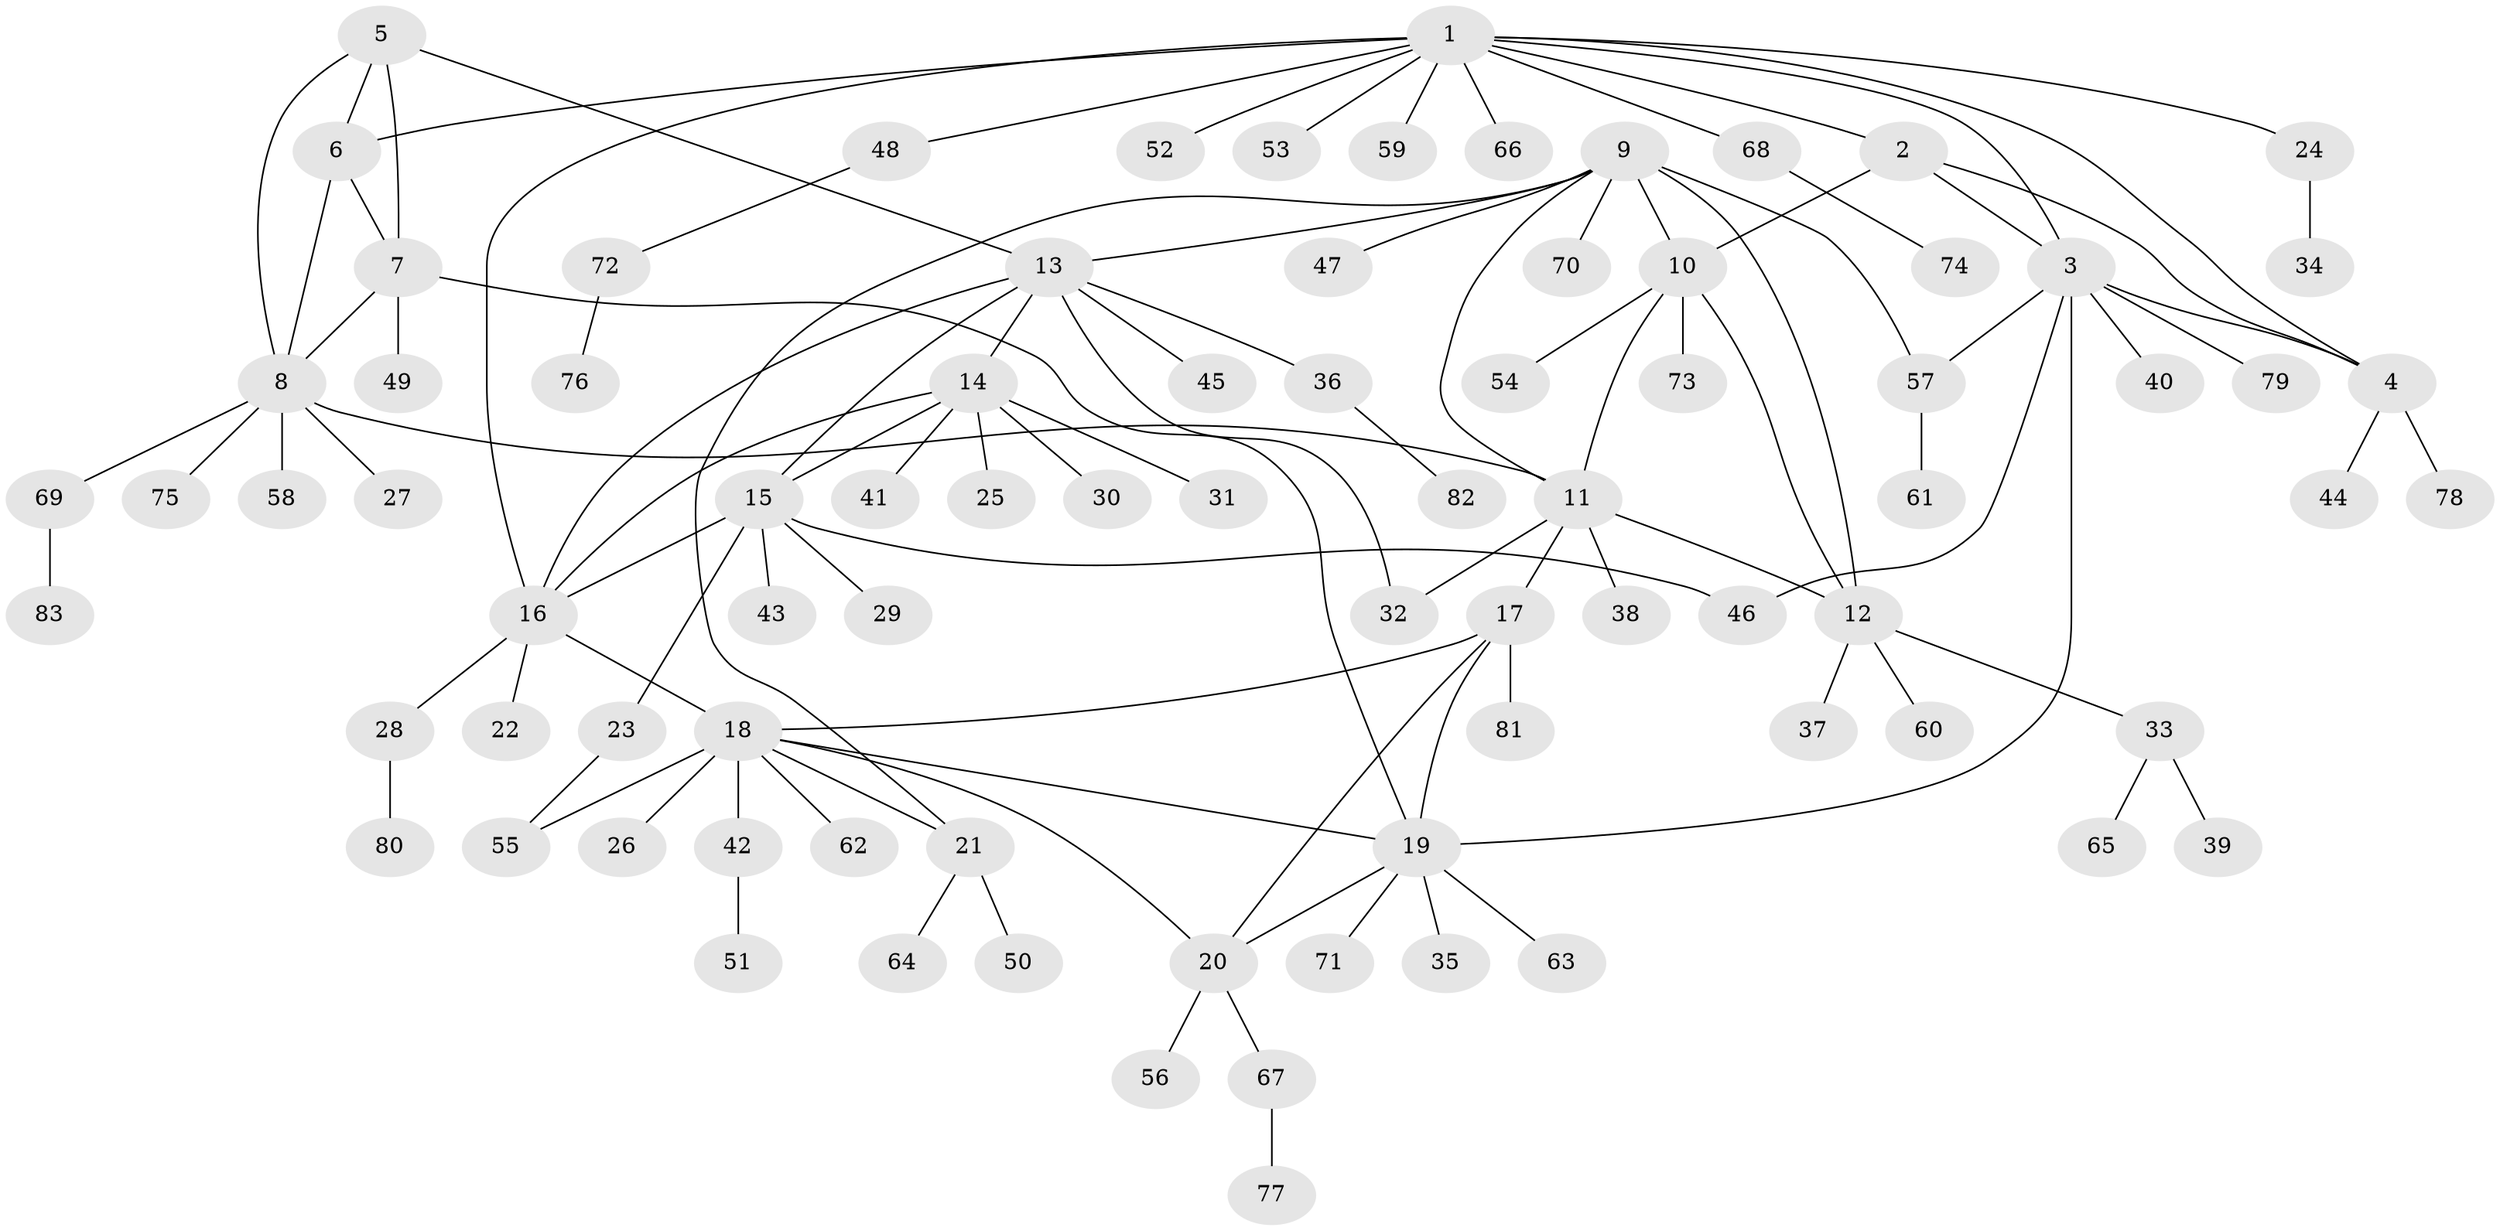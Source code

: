 // Generated by graph-tools (version 1.1) at 2025/26/03/09/25 03:26:37]
// undirected, 83 vertices, 108 edges
graph export_dot {
graph [start="1"]
  node [color=gray90,style=filled];
  1;
  2;
  3;
  4;
  5;
  6;
  7;
  8;
  9;
  10;
  11;
  12;
  13;
  14;
  15;
  16;
  17;
  18;
  19;
  20;
  21;
  22;
  23;
  24;
  25;
  26;
  27;
  28;
  29;
  30;
  31;
  32;
  33;
  34;
  35;
  36;
  37;
  38;
  39;
  40;
  41;
  42;
  43;
  44;
  45;
  46;
  47;
  48;
  49;
  50;
  51;
  52;
  53;
  54;
  55;
  56;
  57;
  58;
  59;
  60;
  61;
  62;
  63;
  64;
  65;
  66;
  67;
  68;
  69;
  70;
  71;
  72;
  73;
  74;
  75;
  76;
  77;
  78;
  79;
  80;
  81;
  82;
  83;
  1 -- 2;
  1 -- 3;
  1 -- 4;
  1 -- 6;
  1 -- 16;
  1 -- 24;
  1 -- 48;
  1 -- 52;
  1 -- 53;
  1 -- 59;
  1 -- 66;
  1 -- 68;
  2 -- 3;
  2 -- 4;
  2 -- 10;
  3 -- 4;
  3 -- 19;
  3 -- 40;
  3 -- 46;
  3 -- 57;
  3 -- 79;
  4 -- 44;
  4 -- 78;
  5 -- 6;
  5 -- 7;
  5 -- 8;
  5 -- 13;
  6 -- 7;
  6 -- 8;
  7 -- 8;
  7 -- 19;
  7 -- 49;
  8 -- 11;
  8 -- 27;
  8 -- 58;
  8 -- 69;
  8 -- 75;
  9 -- 10;
  9 -- 11;
  9 -- 12;
  9 -- 13;
  9 -- 21;
  9 -- 47;
  9 -- 57;
  9 -- 70;
  10 -- 11;
  10 -- 12;
  10 -- 54;
  10 -- 73;
  11 -- 12;
  11 -- 17;
  11 -- 32;
  11 -- 38;
  12 -- 33;
  12 -- 37;
  12 -- 60;
  13 -- 14;
  13 -- 15;
  13 -- 16;
  13 -- 32;
  13 -- 36;
  13 -- 45;
  14 -- 15;
  14 -- 16;
  14 -- 25;
  14 -- 30;
  14 -- 31;
  14 -- 41;
  15 -- 16;
  15 -- 23;
  15 -- 29;
  15 -- 43;
  15 -- 46;
  16 -- 18;
  16 -- 22;
  16 -- 28;
  17 -- 18;
  17 -- 19;
  17 -- 20;
  17 -- 81;
  18 -- 19;
  18 -- 20;
  18 -- 21;
  18 -- 26;
  18 -- 42;
  18 -- 55;
  18 -- 62;
  19 -- 20;
  19 -- 35;
  19 -- 63;
  19 -- 71;
  20 -- 56;
  20 -- 67;
  21 -- 50;
  21 -- 64;
  23 -- 55;
  24 -- 34;
  28 -- 80;
  33 -- 39;
  33 -- 65;
  36 -- 82;
  42 -- 51;
  48 -- 72;
  57 -- 61;
  67 -- 77;
  68 -- 74;
  69 -- 83;
  72 -- 76;
}

